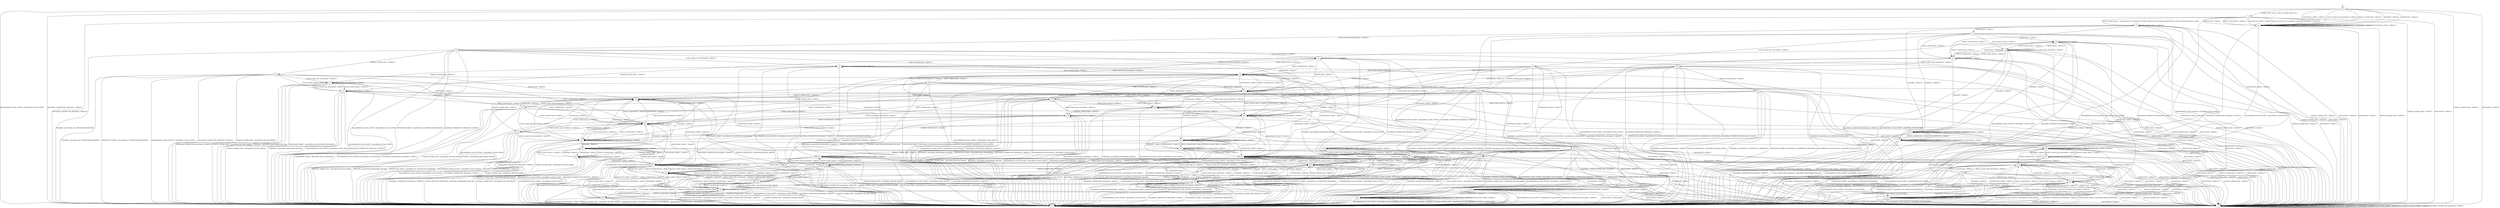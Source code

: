 digraph h8 {
s0 [label="s0"];
s1 [label="s1"];
s2 [label="s2"];
s3 [label="s3"];
s4 [label="s4"];
s5 [label="s5"];
s6 [label="s6"];
s7 [label="s7"];
s8 [label="s8"];
s9 [label="s9"];
s10 [label="s10"];
s11 [label="s11"];
s12 [label="s12"];
s13 [label="s13"];
s14 [label="s14"];
s15 [label="s15"];
s16 [label="s16"];
s17 [label="s17"];
s18 [label="s18"];
s19 [label="s19"];
s20 [label="s20"];
s21 [label="s21"];
s22 [label="s22"];
s23 [label="s23"];
s24 [label="s24"];
s25 [label="s25"];
s26 [label="s26"];
s27 [label="s27"];
s28 [label="s28"];
s29 [label="s29"];
s30 [label="s30"];
s31 [label="s31"];
s32 [label="s32"];
s33 [label="s33"];
s34 [label="s34"];
s35 [label="s35"];
s36 [label="s36"];
s37 [label="s37"];
s38 [label="s38"];
s39 [label="s39"];
s40 [label="s40"];
s41 [label="s41"];
s42 [label="s42"];
s43 [label="s43"];
s44 [label="s44"];
s45 [label="s45"];
s46 [label="s46"];
s47 [label="s47"];
s48 [label="s48"];
s49 [label="s49"];
s50 [label="s50"];
s51 [label="s51"];
s52 [label="s52"];
s53 [label="s53"];
s54 [label="s54"];
s55 [label="s55"];
s56 [label="s56"];
s57 [label="s57"];
s58 [label="s58"];
s59 [label="s59"];
s60 [label="s60"];
s61 [label="s61"];
s62 [label="s62"];
s0 -> s1 [label="ECDH_CLIENT_HELLO / HELLO_VERIFY_REQUEST+"];
s0 -> s2 [label="ECDH_CLIENT_KEY_EXCHANGE / TIMEOUT"];
s0 -> s3 [label="CHANGE_CIPHER_SPEC / TIMEOUT"];
s0 -> s2 [label="FINISHED / TIMEOUT"];
s0 -> s3 [label="APPLICATION / TIMEOUT"];
s0 -> s2 [label="CERTIFICATE / TIMEOUT"];
s0 -> s2 [label="EMPTY_CERTIFICATE / TIMEOUT"];
s0 -> s2 [label="CERTIFICATE_VERIFY / TIMEOUT"];
s0 -> s4 [label="Alert(WARNING,CLOSE_NOTIFY) / Alert(FATAL,CLOSE_NOTIFY)"];
s0 -> s4 [label="Alert(FATAL,UNEXPECTED_MESSAGE) / TIMEOUT"];
s1 -> s5 [label="ECDH_CLIENT_HELLO / SERVER_HELLO,CERTIFICATE,ECDHE_SERVER_KEY_EXCHANGE,CERTIFICATE_REQUEST,SERVER_HELLO_DONE"];
s1 -> s2 [label="ECDH_CLIENT_KEY_EXCHANGE / TIMEOUT"];
s1 -> s3 [label="CHANGE_CIPHER_SPEC / TIMEOUT"];
s1 -> s2 [label="FINISHED / TIMEOUT"];
s1 -> s3 [label="APPLICATION / TIMEOUT"];
s1 -> s2 [label="CERTIFICATE / TIMEOUT"];
s1 -> s2 [label="EMPTY_CERTIFICATE / TIMEOUT"];
s1 -> s2 [label="CERTIFICATE_VERIFY / TIMEOUT"];
s1 -> s4 [label="Alert(WARNING,CLOSE_NOTIFY) / Alert(FATAL,CLOSE_NOTIFY)"];
s1 -> s4 [label="Alert(FATAL,UNEXPECTED_MESSAGE) / TIMEOUT"];
s2 -> s2 [label="ECDH_CLIENT_HELLO / TIMEOUT"];
s2 -> s2 [label="ECDH_CLIENT_KEY_EXCHANGE / TIMEOUT"];
s2 -> s3 [label="CHANGE_CIPHER_SPEC / TIMEOUT"];
s2 -> s2 [label="FINISHED / TIMEOUT"];
s2 -> s3 [label="APPLICATION / TIMEOUT"];
s2 -> s2 [label="CERTIFICATE / TIMEOUT"];
s2 -> s2 [label="EMPTY_CERTIFICATE / TIMEOUT"];
s2 -> s2 [label="CERTIFICATE_VERIFY / TIMEOUT"];
s2 -> s4 [label="Alert(WARNING,CLOSE_NOTIFY) / Alert(FATAL,CLOSE_NOTIFY)"];
s2 -> s4 [label="Alert(FATAL,UNEXPECTED_MESSAGE) / TIMEOUT"];
s3 -> s3 [label="ECDH_CLIENT_HELLO / TIMEOUT"];
s3 -> s3 [label="ECDH_CLIENT_KEY_EXCHANGE / TIMEOUT"];
s3 -> s3 [label="CHANGE_CIPHER_SPEC / TIMEOUT"];
s3 -> s3 [label="FINISHED / TIMEOUT"];
s3 -> s3 [label="APPLICATION / TIMEOUT"];
s3 -> s3 [label="CERTIFICATE / TIMEOUT"];
s3 -> s3 [label="EMPTY_CERTIFICATE / TIMEOUT"];
s3 -> s3 [label="CERTIFICATE_VERIFY / TIMEOUT"];
s3 -> s3 [label="Alert(WARNING,CLOSE_NOTIFY) / TIMEOUT"];
s3 -> s3 [label="Alert(FATAL,UNEXPECTED_MESSAGE) / TIMEOUT"];
s4 -> s4 [label="ECDH_CLIENT_HELLO / SOCKET_CLOSED"];
s4 -> s4 [label="ECDH_CLIENT_KEY_EXCHANGE / SOCKET_CLOSED"];
s4 -> s4 [label="CHANGE_CIPHER_SPEC / SOCKET_CLOSED"];
s4 -> s4 [label="FINISHED / SOCKET_CLOSED"];
s4 -> s4 [label="APPLICATION / SOCKET_CLOSED"];
s4 -> s4 [label="CERTIFICATE / SOCKET_CLOSED"];
s4 -> s4 [label="EMPTY_CERTIFICATE / SOCKET_CLOSED"];
s4 -> s4 [label="CERTIFICATE_VERIFY / SOCKET_CLOSED"];
s4 -> s4 [label="Alert(WARNING,CLOSE_NOTIFY) / SOCKET_CLOSED"];
s4 -> s4 [label="Alert(FATAL,UNEXPECTED_MESSAGE) / SOCKET_CLOSED"];
s5 -> s5 [label="ECDH_CLIENT_HELLO / TIMEOUT"];
s5 -> s6 [label="ECDH_CLIENT_KEY_EXCHANGE / TIMEOUT"];
s5 -> s3 [label="CHANGE_CIPHER_SPEC / TIMEOUT"];
s5 -> s7 [label="FINISHED / TIMEOUT"];
s5 -> s3 [label="APPLICATION / TIMEOUT"];
s5 -> s17 [label="CERTIFICATE / TIMEOUT"];
s5 -> s53 [label="EMPTY_CERTIFICATE / TIMEOUT"];
s5 -> s18 [label="CERTIFICATE_VERIFY / TIMEOUT"];
s5 -> s4 [label="Alert(WARNING,CLOSE_NOTIFY) / Alert(FATAL,CLOSE_NOTIFY)"];
s5 -> s4 [label="Alert(FATAL,UNEXPECTED_MESSAGE) / TIMEOUT"];
s6 -> s8 [label="ECDH_CLIENT_HELLO / TIMEOUT"];
s6 -> s9 [label="ECDH_CLIENT_KEY_EXCHANGE / TIMEOUT"];
s6 -> s10 [label="CHANGE_CIPHER_SPEC / TIMEOUT"];
s6 -> s4 [label="FINISHED / Alert(FATAL,NO_CERTIFICATE_RESERVED)"];
s6 -> s3 [label="APPLICATION / TIMEOUT"];
s6 -> s15 [label="CERTIFICATE / TIMEOUT"];
s6 -> s19 [label="EMPTY_CERTIFICATE / TIMEOUT"];
s6 -> s4 [label="CERTIFICATE_VERIFY / Alert(FATAL,NO_CERTIFICATE_RESERVED)"];
s6 -> s4 [label="Alert(WARNING,CLOSE_NOTIFY) / Alert(FATAL,CLOSE_NOTIFY)"];
s6 -> s4 [label="Alert(FATAL,UNEXPECTED_MESSAGE) / TIMEOUT"];
s7 -> s7 [label="ECDH_CLIENT_HELLO / TIMEOUT"];
s7 -> s4 [label="ECDH_CLIENT_KEY_EXCHANGE / Alert(FATAL,HANDSHAKE_FAILURE)"];
s7 -> s3 [label="CHANGE_CIPHER_SPEC / TIMEOUT"];
s7 -> s7 [label="FINISHED / TIMEOUT"];
s7 -> s3 [label="APPLICATION / TIMEOUT"];
s7 -> s7 [label="CERTIFICATE / TIMEOUT"];
s7 -> s7 [label="EMPTY_CERTIFICATE / TIMEOUT"];
s7 -> s18 [label="CERTIFICATE_VERIFY / TIMEOUT"];
s7 -> s4 [label="Alert(WARNING,CLOSE_NOTIFY) / Alert(FATAL,CLOSE_NOTIFY)"];
s7 -> s4 [label="Alert(FATAL,UNEXPECTED_MESSAGE) / TIMEOUT"];
s8 -> s8 [label="ECDH_CLIENT_HELLO / TIMEOUT"];
s8 -> s9 [label="ECDH_CLIENT_KEY_EXCHANGE / TIMEOUT"];
s8 -> s11 [label="CHANGE_CIPHER_SPEC / TIMEOUT"];
s8 -> s4 [label="FINISHED / Alert(FATAL,HANDSHAKE_FAILURE)"];
s8 -> s3 [label="APPLICATION / TIMEOUT"];
s8 -> s15 [label="CERTIFICATE / TIMEOUT"];
s8 -> s19 [label="EMPTY_CERTIFICATE / TIMEOUT"];
s8 -> s43 [label="CERTIFICATE_VERIFY / TIMEOUT"];
s8 -> s4 [label="Alert(WARNING,CLOSE_NOTIFY) / Alert(FATAL,CLOSE_NOTIFY)"];
s8 -> s4 [label="Alert(FATAL,UNEXPECTED_MESSAGE) / TIMEOUT"];
s9 -> s8 [label="ECDH_CLIENT_HELLO / TIMEOUT"];
s9 -> s9 [label="ECDH_CLIENT_KEY_EXCHANGE / TIMEOUT"];
s9 -> s12 [label="CHANGE_CIPHER_SPEC / TIMEOUT"];
s9 -> s4 [label="FINISHED / Alert(FATAL,HANDSHAKE_FAILURE)"];
s9 -> s3 [label="APPLICATION / TIMEOUT"];
s9 -> s15 [label="CERTIFICATE / TIMEOUT"];
s9 -> s19 [label="EMPTY_CERTIFICATE / TIMEOUT"];
s9 -> s4 [label="CERTIFICATE_VERIFY / Alert(FATAL,NO_CERTIFICATE_RESERVED)"];
s9 -> s4 [label="Alert(WARNING,CLOSE_NOTIFY) / Alert(FATAL,CLOSE_NOTIFY)"];
s9 -> s4 [label="Alert(FATAL,UNEXPECTED_MESSAGE) / TIMEOUT"];
s10 -> s11 [label="ECDH_CLIENT_HELLO / TIMEOUT"];
s10 -> s12 [label="ECDH_CLIENT_KEY_EXCHANGE / TIMEOUT"];
s10 -> s4 [label="CHANGE_CIPHER_SPEC / Alert(FATAL,DECODE_ERROR)"];
s10 -> s4 [label="FINISHED / Alert(FATAL,NO_CERTIFICATE_RESERVED)"];
s10 -> s3 [label="APPLICATION / TIMEOUT"];
s10 -> s13 [label="CERTIFICATE / TIMEOUT"];
s10 -> s20 [label="EMPTY_CERTIFICATE / TIMEOUT"];
s10 -> s4 [label="CERTIFICATE_VERIFY / Alert(FATAL,NO_CERTIFICATE_RESERVED)"];
s10 -> s4 [label="Alert(WARNING,CLOSE_NOTIFY) / Alert(FATAL,CLOSE_NOTIFY)"];
s10 -> s4 [label="Alert(FATAL,UNEXPECTED_MESSAGE) / TIMEOUT"];
s11 -> s11 [label="ECDH_CLIENT_HELLO / TIMEOUT"];
s11 -> s12 [label="ECDH_CLIENT_KEY_EXCHANGE / TIMEOUT"];
s11 -> s4 [label="CHANGE_CIPHER_SPEC / Alert(FATAL,DECODE_ERROR)"];
s11 -> s4 [label="FINISHED / Alert(FATAL,HANDSHAKE_FAILURE)"];
s11 -> s3 [label="APPLICATION / TIMEOUT"];
s11 -> s13 [label="CERTIFICATE / TIMEOUT"];
s11 -> s20 [label="EMPTY_CERTIFICATE / TIMEOUT"];
s11 -> s50 [label="CERTIFICATE_VERIFY / TIMEOUT"];
s11 -> s4 [label="Alert(WARNING,CLOSE_NOTIFY) / Alert(FATAL,CLOSE_NOTIFY)"];
s11 -> s4 [label="Alert(FATAL,UNEXPECTED_MESSAGE) / TIMEOUT"];
s12 -> s11 [label="ECDH_CLIENT_HELLO / TIMEOUT"];
s12 -> s12 [label="ECDH_CLIENT_KEY_EXCHANGE / TIMEOUT"];
s12 -> s4 [label="CHANGE_CIPHER_SPEC / Alert(FATAL,DECODE_ERROR)"];
s12 -> s4 [label="FINISHED / Alert(FATAL,HANDSHAKE_FAILURE)"];
s12 -> s3 [label="APPLICATION / TIMEOUT"];
s12 -> s13 [label="CERTIFICATE / TIMEOUT"];
s12 -> s20 [label="EMPTY_CERTIFICATE / TIMEOUT"];
s12 -> s4 [label="CERTIFICATE_VERIFY / Alert(FATAL,NO_CERTIFICATE_RESERVED)"];
s12 -> s4 [label="Alert(WARNING,CLOSE_NOTIFY) / Alert(FATAL,CLOSE_NOTIFY)"];
s12 -> s4 [label="Alert(FATAL,UNEXPECTED_MESSAGE) / TIMEOUT"];
s13 -> s21 [label="ECDH_CLIENT_HELLO / TIMEOUT"];
s13 -> s14 [label="ECDH_CLIENT_KEY_EXCHANGE / TIMEOUT"];
s13 -> s4 [label="CHANGE_CIPHER_SPEC / Alert(FATAL,DECODE_ERROR)"];
s13 -> s37 [label="FINISHED / TIMEOUT"];
s13 -> s3 [label="APPLICATION / TIMEOUT"];
s13 -> s13 [label="CERTIFICATE / TIMEOUT"];
s13 -> s20 [label="EMPTY_CERTIFICATE / TIMEOUT"];
s13 -> s51 [label="CERTIFICATE_VERIFY / TIMEOUT"];
s13 -> s4 [label="Alert(WARNING,CLOSE_NOTIFY) / Alert(FATAL,CLOSE_NOTIFY)"];
s13 -> s4 [label="Alert(FATAL,UNEXPECTED_MESSAGE) / TIMEOUT"];
s14 -> s22 [label="ECDH_CLIENT_HELLO / TIMEOUT"];
s14 -> s21 [label="ECDH_CLIENT_KEY_EXCHANGE / TIMEOUT"];
s14 -> s4 [label="CHANGE_CIPHER_SPEC / Alert(FATAL,DECODE_ERROR)"];
s14 -> s4 [label="FINISHED / Alert(FATAL,HANDSHAKE_FAILURE)"];
s14 -> s3 [label="APPLICATION / TIMEOUT"];
s14 -> s13 [label="CERTIFICATE / TIMEOUT"];
s14 -> s20 [label="EMPTY_CERTIFICATE / TIMEOUT"];
s14 -> s4 [label="CERTIFICATE_VERIFY / Alert(FATAL,BAD_CERTIFICATE)"];
s14 -> s4 [label="Alert(WARNING,CLOSE_NOTIFY) / Alert(FATAL,CLOSE_NOTIFY)"];
s14 -> s4 [label="Alert(FATAL,UNEXPECTED_MESSAGE) / TIMEOUT"];
s15 -> s23 [label="ECDH_CLIENT_HELLO / TIMEOUT"];
s15 -> s16 [label="ECDH_CLIENT_KEY_EXCHANGE / TIMEOUT"];
s15 -> s13 [label="CHANGE_CIPHER_SPEC / TIMEOUT"];
s15 -> s38 [label="FINISHED / TIMEOUT"];
s15 -> s3 [label="APPLICATION / TIMEOUT"];
s15 -> s15 [label="CERTIFICATE / TIMEOUT"];
s15 -> s19 [label="EMPTY_CERTIFICATE / TIMEOUT"];
s15 -> s44 [label="CERTIFICATE_VERIFY / TIMEOUT"];
s15 -> s4 [label="Alert(WARNING,CLOSE_NOTIFY) / Alert(FATAL,CLOSE_NOTIFY)"];
s15 -> s4 [label="Alert(FATAL,UNEXPECTED_MESSAGE) / TIMEOUT"];
s16 -> s24 [label="ECDH_CLIENT_HELLO / TIMEOUT"];
s16 -> s23 [label="ECDH_CLIENT_KEY_EXCHANGE / TIMEOUT"];
s16 -> s14 [label="CHANGE_CIPHER_SPEC / TIMEOUT"];
s16 -> s4 [label="FINISHED / Alert(FATAL,HANDSHAKE_FAILURE)"];
s16 -> s3 [label="APPLICATION / TIMEOUT"];
s16 -> s15 [label="CERTIFICATE / TIMEOUT"];
s16 -> s19 [label="EMPTY_CERTIFICATE / TIMEOUT"];
s16 -> s4 [label="CERTIFICATE_VERIFY / Alert(FATAL,BAD_CERTIFICATE)"];
s16 -> s4 [label="Alert(WARNING,CLOSE_NOTIFY) / Alert(FATAL,CLOSE_NOTIFY)"];
s16 -> s4 [label="Alert(FATAL,UNEXPECTED_MESSAGE) / TIMEOUT"];
s17 -> s39 [label="ECDH_CLIENT_HELLO / TIMEOUT"];
s17 -> s25 [label="ECDH_CLIENT_KEY_EXCHANGE / TIMEOUT"];
s17 -> s3 [label="CHANGE_CIPHER_SPEC / TIMEOUT"];
s17 -> s40 [label="FINISHED / TIMEOUT"];
s17 -> s3 [label="APPLICATION / TIMEOUT"];
s17 -> s26 [label="CERTIFICATE / TIMEOUT"];
s17 -> s53 [label="EMPTY_CERTIFICATE / TIMEOUT"];
s17 -> s62 [label="CERTIFICATE_VERIFY / TIMEOUT"];
s17 -> s4 [label="Alert(WARNING,CLOSE_NOTIFY) / Alert(FATAL,CLOSE_NOTIFY)"];
s17 -> s4 [label="Alert(FATAL,UNEXPECTED_MESSAGE) / TIMEOUT"];
s18 -> s18 [label="ECDH_CLIENT_HELLO / TIMEOUT"];
s18 -> s27 [label="ECDH_CLIENT_KEY_EXCHANGE / TIMEOUT"];
s18 -> s3 [label="CHANGE_CIPHER_SPEC / TIMEOUT"];
s18 -> s18 [label="FINISHED / TIMEOUT"];
s18 -> s3 [label="APPLICATION / TIMEOUT"];
s18 -> s28 [label="CERTIFICATE / TIMEOUT"];
s18 -> s54 [label="EMPTY_CERTIFICATE / TIMEOUT"];
s18 -> s18 [label="CERTIFICATE_VERIFY / TIMEOUT"];
s18 -> s4 [label="Alert(WARNING,CLOSE_NOTIFY) / Alert(FATAL,CLOSE_NOTIFY)"];
s18 -> s4 [label="Alert(FATAL,UNEXPECTED_MESSAGE) / TIMEOUT"];
s19 -> s23 [label="ECDH_CLIENT_HELLO / TIMEOUT"];
s19 -> s29 [label="ECDH_CLIENT_KEY_EXCHANGE / TIMEOUT"];
s19 -> s20 [label="CHANGE_CIPHER_SPEC / TIMEOUT"];
s19 -> s38 [label="FINISHED / TIMEOUT"];
s19 -> s3 [label="APPLICATION / TIMEOUT"];
s19 -> s15 [label="CERTIFICATE / TIMEOUT"];
s19 -> s19 [label="EMPTY_CERTIFICATE / TIMEOUT"];
s19 -> s44 [label="CERTIFICATE_VERIFY / TIMEOUT"];
s19 -> s4 [label="Alert(WARNING,CLOSE_NOTIFY) / Alert(FATAL,CLOSE_NOTIFY)"];
s19 -> s4 [label="Alert(FATAL,UNEXPECTED_MESSAGE) / TIMEOUT"];
s20 -> s21 [label="ECDH_CLIENT_HELLO / TIMEOUT"];
s20 -> s30 [label="ECDH_CLIENT_KEY_EXCHANGE / TIMEOUT"];
s20 -> s4 [label="CHANGE_CIPHER_SPEC / Alert(FATAL,DECODE_ERROR)"];
s20 -> s37 [label="FINISHED / TIMEOUT"];
s20 -> s3 [label="APPLICATION / TIMEOUT"];
s20 -> s13 [label="CERTIFICATE / TIMEOUT"];
s20 -> s20 [label="EMPTY_CERTIFICATE / TIMEOUT"];
s20 -> s51 [label="CERTIFICATE_VERIFY / TIMEOUT"];
s20 -> s4 [label="Alert(WARNING,CLOSE_NOTIFY) / Alert(FATAL,CLOSE_NOTIFY)"];
s20 -> s4 [label="Alert(FATAL,UNEXPECTED_MESSAGE) / TIMEOUT"];
s21 -> s21 [label="ECDH_CLIENT_HELLO / TIMEOUT"];
s21 -> s21 [label="ECDH_CLIENT_KEY_EXCHANGE / TIMEOUT"];
s21 -> s4 [label="CHANGE_CIPHER_SPEC / Alert(FATAL,DECODE_ERROR)"];
s21 -> s37 [label="FINISHED / TIMEOUT"];
s21 -> s3 [label="APPLICATION / TIMEOUT"];
s21 -> s13 [label="CERTIFICATE / TIMEOUT"];
s21 -> s20 [label="EMPTY_CERTIFICATE / TIMEOUT"];
s21 -> s51 [label="CERTIFICATE_VERIFY / TIMEOUT"];
s21 -> s4 [label="Alert(WARNING,CLOSE_NOTIFY) / Alert(FATAL,CLOSE_NOTIFY)"];
s21 -> s4 [label="Alert(FATAL,UNEXPECTED_MESSAGE) / TIMEOUT"];
s22 -> s22 [label="ECDH_CLIENT_HELLO / TIMEOUT"];
s22 -> s21 [label="ECDH_CLIENT_KEY_EXCHANGE / TIMEOUT"];
s22 -> s4 [label="CHANGE_CIPHER_SPEC / Alert(FATAL,DECODE_ERROR)"];
s22 -> s4 [label="FINISHED / Alert(FATAL,HANDSHAKE_FAILURE)"];
s22 -> s3 [label="APPLICATION / TIMEOUT"];
s22 -> s13 [label="CERTIFICATE / TIMEOUT"];
s22 -> s20 [label="EMPTY_CERTIFICATE / TIMEOUT"];
s22 -> s51 [label="CERTIFICATE_VERIFY / TIMEOUT"];
s22 -> s4 [label="Alert(WARNING,CLOSE_NOTIFY) / Alert(FATAL,CLOSE_NOTIFY)"];
s22 -> s4 [label="Alert(FATAL,UNEXPECTED_MESSAGE) / TIMEOUT"];
s23 -> s23 [label="ECDH_CLIENT_HELLO / TIMEOUT"];
s23 -> s23 [label="ECDH_CLIENT_KEY_EXCHANGE / TIMEOUT"];
s23 -> s21 [label="CHANGE_CIPHER_SPEC / TIMEOUT"];
s23 -> s38 [label="FINISHED / TIMEOUT"];
s23 -> s3 [label="APPLICATION / TIMEOUT"];
s23 -> s15 [label="CERTIFICATE / TIMEOUT"];
s23 -> s19 [label="EMPTY_CERTIFICATE / TIMEOUT"];
s23 -> s44 [label="CERTIFICATE_VERIFY / TIMEOUT"];
s23 -> s4 [label="Alert(WARNING,CLOSE_NOTIFY) / Alert(FATAL,CLOSE_NOTIFY)"];
s23 -> s4 [label="Alert(FATAL,UNEXPECTED_MESSAGE) / TIMEOUT"];
s24 -> s24 [label="ECDH_CLIENT_HELLO / TIMEOUT"];
s24 -> s23 [label="ECDH_CLIENT_KEY_EXCHANGE / TIMEOUT"];
s24 -> s22 [label="CHANGE_CIPHER_SPEC / TIMEOUT"];
s24 -> s4 [label="FINISHED / Alert(FATAL,HANDSHAKE_FAILURE)"];
s24 -> s3 [label="APPLICATION / TIMEOUT"];
s24 -> s15 [label="CERTIFICATE / TIMEOUT"];
s24 -> s19 [label="EMPTY_CERTIFICATE / TIMEOUT"];
s24 -> s44 [label="CERTIFICATE_VERIFY / TIMEOUT"];
s24 -> s4 [label="Alert(WARNING,CLOSE_NOTIFY) / Alert(FATAL,CLOSE_NOTIFY)"];
s24 -> s4 [label="Alert(FATAL,UNEXPECTED_MESSAGE) / TIMEOUT"];
s25 -> s24 [label="ECDH_CLIENT_HELLO / TIMEOUT"];
s25 -> s23 [label="ECDH_CLIENT_KEY_EXCHANGE / TIMEOUT"];
s25 -> s31 [label="CHANGE_CIPHER_SPEC / TIMEOUT"];
s25 -> s4 [label="FINISHED / Alert(FATAL,BAD_CERTIFICATE)"];
s25 -> s3 [label="APPLICATION / TIMEOUT"];
s25 -> s15 [label="CERTIFICATE / TIMEOUT"];
s25 -> s19 [label="EMPTY_CERTIFICATE / TIMEOUT"];
s25 -> s32 [label="CERTIFICATE_VERIFY / TIMEOUT"];
s25 -> s4 [label="Alert(WARNING,CLOSE_NOTIFY) / Alert(FATAL,CLOSE_NOTIFY)"];
s25 -> s4 [label="Alert(FATAL,UNEXPECTED_MESSAGE) / TIMEOUT"];
s26 -> s39 [label="ECDH_CLIENT_HELLO / TIMEOUT"];
s26 -> s16 [label="ECDH_CLIENT_KEY_EXCHANGE / TIMEOUT"];
s26 -> s3 [label="CHANGE_CIPHER_SPEC / TIMEOUT"];
s26 -> s40 [label="FINISHED / TIMEOUT"];
s26 -> s3 [label="APPLICATION / TIMEOUT"];
s26 -> s26 [label="CERTIFICATE / TIMEOUT"];
s26 -> s53 [label="EMPTY_CERTIFICATE / TIMEOUT"];
s26 -> s62 [label="CERTIFICATE_VERIFY / TIMEOUT"];
s26 -> s4 [label="Alert(WARNING,CLOSE_NOTIFY) / Alert(FATAL,CLOSE_NOTIFY)"];
s26 -> s4 [label="Alert(FATAL,UNEXPECTED_MESSAGE) / TIMEOUT"];
s27 -> s18 [label="ECDH_CLIENT_HELLO / TIMEOUT"];
s27 -> s27 [label="ECDH_CLIENT_KEY_EXCHANGE / TIMEOUT"];
s27 -> s3 [label="CHANGE_CIPHER_SPEC / TIMEOUT"];
s27 -> s18 [label="FINISHED / TIMEOUT"];
s27 -> s3 [label="APPLICATION / TIMEOUT"];
s27 -> s28 [label="CERTIFICATE / TIMEOUT"];
s27 -> s54 [label="EMPTY_CERTIFICATE / TIMEOUT"];
s27 -> s4 [label="CERTIFICATE_VERIFY / Alert(FATAL,NO_CERTIFICATE_RESERVED)"];
s27 -> s4 [label="Alert(WARNING,CLOSE_NOTIFY) / Alert(FATAL,CLOSE_NOTIFY)"];
s27 -> s4 [label="Alert(FATAL,UNEXPECTED_MESSAGE) / TIMEOUT"];
s28 -> s62 [label="ECDH_CLIENT_HELLO / TIMEOUT"];
s28 -> s33 [label="ECDH_CLIENT_KEY_EXCHANGE / TIMEOUT"];
s28 -> s3 [label="CHANGE_CIPHER_SPEC / TIMEOUT"];
s28 -> s62 [label="FINISHED / TIMEOUT"];
s28 -> s3 [label="APPLICATION / TIMEOUT"];
s28 -> s28 [label="CERTIFICATE / TIMEOUT"];
s28 -> s54 [label="EMPTY_CERTIFICATE / TIMEOUT"];
s28 -> s62 [label="CERTIFICATE_VERIFY / TIMEOUT"];
s28 -> s4 [label="Alert(WARNING,CLOSE_NOTIFY) / Alert(FATAL,CLOSE_NOTIFY)"];
s28 -> s4 [label="Alert(FATAL,UNEXPECTED_MESSAGE) / TIMEOUT"];
s29 -> s24 [label="ECDH_CLIENT_HELLO / TIMEOUT"];
s29 -> s23 [label="ECDH_CLIENT_KEY_EXCHANGE / TIMEOUT"];
s29 -> s30 [label="CHANGE_CIPHER_SPEC / TIMEOUT"];
s29 -> s4 [label="FINISHED / Alert(FATAL,HANDSHAKE_FAILURE)"];
s29 -> s3 [label="APPLICATION / TIMEOUT"];
s29 -> s15 [label="CERTIFICATE / TIMEOUT"];
s29 -> s19 [label="EMPTY_CERTIFICATE / TIMEOUT"];
s29 -> s4 [label="CERTIFICATE_VERIFY / Alert(FATAL,NO_CERTIFICATE_RESERVED)"];
s29 -> s4 [label="Alert(WARNING,CLOSE_NOTIFY) / Alert(FATAL,CLOSE_NOTIFY)"];
s29 -> s4 [label="Alert(FATAL,UNEXPECTED_MESSAGE) / TIMEOUT"];
s30 -> s22 [label="ECDH_CLIENT_HELLO / TIMEOUT"];
s30 -> s21 [label="ECDH_CLIENT_KEY_EXCHANGE / TIMEOUT"];
s30 -> s4 [label="CHANGE_CIPHER_SPEC / Alert(FATAL,DECODE_ERROR)"];
s30 -> s4 [label="FINISHED / Alert(FATAL,HANDSHAKE_FAILURE)"];
s30 -> s3 [label="APPLICATION / TIMEOUT"];
s30 -> s13 [label="CERTIFICATE / TIMEOUT"];
s30 -> s20 [label="EMPTY_CERTIFICATE / TIMEOUT"];
s30 -> s4 [label="CERTIFICATE_VERIFY / Alert(FATAL,NO_CERTIFICATE_RESERVED)"];
s30 -> s4 [label="Alert(WARNING,CLOSE_NOTIFY) / Alert(FATAL,CLOSE_NOTIFY)"];
s30 -> s4 [label="Alert(FATAL,UNEXPECTED_MESSAGE) / TIMEOUT"];
s31 -> s22 [label="ECDH_CLIENT_HELLO / TIMEOUT"];
s31 -> s21 [label="ECDH_CLIENT_KEY_EXCHANGE / TIMEOUT"];
s31 -> s4 [label="CHANGE_CIPHER_SPEC / Alert(FATAL,DECODE_ERROR)"];
s31 -> s4 [label="FINISHED / Alert(FATAL,BAD_CERTIFICATE)"];
s31 -> s3 [label="APPLICATION / TIMEOUT"];
s31 -> s13 [label="CERTIFICATE / TIMEOUT"];
s31 -> s20 [label="EMPTY_CERTIFICATE / TIMEOUT"];
s31 -> s34 [label="CERTIFICATE_VERIFY / TIMEOUT"];
s31 -> s4 [label="Alert(WARNING,CLOSE_NOTIFY) / Alert(FATAL,CLOSE_NOTIFY)"];
s31 -> s4 [label="Alert(FATAL,UNEXPECTED_MESSAGE) / TIMEOUT"];
s32 -> s4 [label="ECDH_CLIENT_HELLO / Alert(FATAL,BAD_CERTIFICATE)"];
s32 -> s44 [label="ECDH_CLIENT_KEY_EXCHANGE / TIMEOUT"];
s32 -> s34 [label="CHANGE_CIPHER_SPEC / TIMEOUT"];
s32 -> s35 [label="FINISHED / CHANGE_CIPHER_SPEC,FINISHED"];
s32 -> s3 [label="APPLICATION / TIMEOUT"];
s32 -> s45 [label="CERTIFICATE / TIMEOUT"];
s32 -> s55 [label="EMPTY_CERTIFICATE / TIMEOUT"];
s32 -> s44 [label="CERTIFICATE_VERIFY / TIMEOUT"];
s32 -> s4 [label="Alert(WARNING,CLOSE_NOTIFY) / Alert(FATAL,CLOSE_NOTIFY)"];
s32 -> s4 [label="Alert(FATAL,UNEXPECTED_MESSAGE) / TIMEOUT"];
s33 -> s62 [label="ECDH_CLIENT_HELLO / TIMEOUT"];
s33 -> s62 [label="ECDH_CLIENT_KEY_EXCHANGE / TIMEOUT"];
s33 -> s3 [label="CHANGE_CIPHER_SPEC / TIMEOUT"];
s33 -> s62 [label="FINISHED / TIMEOUT"];
s33 -> s3 [label="APPLICATION / TIMEOUT"];
s33 -> s28 [label="CERTIFICATE / TIMEOUT"];
s33 -> s54 [label="EMPTY_CERTIFICATE / TIMEOUT"];
s33 -> s4 [label="CERTIFICATE_VERIFY / Alert(FATAL,BAD_CERTIFICATE)"];
s33 -> s4 [label="Alert(WARNING,CLOSE_NOTIFY) / Alert(FATAL,CLOSE_NOTIFY)"];
s33 -> s4 [label="Alert(FATAL,UNEXPECTED_MESSAGE) / TIMEOUT"];
s34 -> s4 [label="ECDH_CLIENT_HELLO / Alert(FATAL,BAD_CERTIFICATE)"];
s34 -> s51 [label="ECDH_CLIENT_KEY_EXCHANGE / TIMEOUT"];
s34 -> s4 [label="CHANGE_CIPHER_SPEC / Alert(FATAL,DECODE_ERROR)"];
s34 -> s36 [label="FINISHED / CHANGE_CIPHER_SPEC,FINISHED"];
s34 -> s3 [label="APPLICATION / TIMEOUT"];
s34 -> s52 [label="CERTIFICATE / TIMEOUT"];
s34 -> s56 [label="EMPTY_CERTIFICATE / TIMEOUT"];
s34 -> s51 [label="CERTIFICATE_VERIFY / TIMEOUT"];
s34 -> s4 [label="Alert(WARNING,CLOSE_NOTIFY) / Alert(FATAL,CLOSE_NOTIFY)"];
s34 -> s4 [label="Alert(FATAL,UNEXPECTED_MESSAGE) / TIMEOUT"];
s35 -> s35 [label="ECDH_CLIENT_HELLO / TIMEOUT"];
s35 -> s35 [label="ECDH_CLIENT_KEY_EXCHANGE / TIMEOUT"];
s35 -> s36 [label="CHANGE_CIPHER_SPEC / TIMEOUT"];
s35 -> s35 [label="FINISHED / TIMEOUT"];
s35 -> s4 [label="APPLICATION / APPLICATION"];
s35 -> s35 [label="CERTIFICATE / TIMEOUT"];
s35 -> s35 [label="EMPTY_CERTIFICATE / TIMEOUT"];
s35 -> s35 [label="CERTIFICATE_VERIFY / TIMEOUT"];
s35 -> s4 [label="Alert(WARNING,CLOSE_NOTIFY) / Alert(FATAL,CLOSE_NOTIFY)"];
s35 -> s4 [label="Alert(FATAL,UNEXPECTED_MESSAGE) / TIMEOUT"];
s36 -> s36 [label="ECDH_CLIENT_HELLO / TIMEOUT"];
s36 -> s36 [label="ECDH_CLIENT_KEY_EXCHANGE / TIMEOUT"];
s36 -> s4 [label="CHANGE_CIPHER_SPEC / Alert(FATAL,DECODE_ERROR)"];
s36 -> s36 [label="FINISHED / TIMEOUT"];
s36 -> s4 [label="APPLICATION / APPLICATION"];
s36 -> s36 [label="CERTIFICATE / TIMEOUT"];
s36 -> s36 [label="EMPTY_CERTIFICATE / TIMEOUT"];
s36 -> s36 [label="CERTIFICATE_VERIFY / TIMEOUT"];
s36 -> s4 [label="Alert(WARNING,CLOSE_NOTIFY) / Alert(FATAL,CLOSE_NOTIFY)"];
s36 -> s4 [label="Alert(FATAL,UNEXPECTED_MESSAGE) / TIMEOUT"];
s37 -> s37 [label="ECDH_CLIENT_HELLO / TIMEOUT"];
s37 -> s37 [label="ECDH_CLIENT_KEY_EXCHANGE / TIMEOUT"];
s37 -> s4 [label="CHANGE_CIPHER_SPEC / Alert(FATAL,DECODE_ERROR)"];
s37 -> s37 [label="FINISHED / TIMEOUT"];
s37 -> s3 [label="APPLICATION / TIMEOUT"];
s37 -> s41 [label="CERTIFICATE / TIMEOUT"];
s37 -> s41 [label="EMPTY_CERTIFICATE / TIMEOUT"];
s37 -> s51 [label="CERTIFICATE_VERIFY / TIMEOUT"];
s37 -> s4 [label="Alert(WARNING,CLOSE_NOTIFY) / Alert(FATAL,CLOSE_NOTIFY)"];
s37 -> s4 [label="Alert(FATAL,UNEXPECTED_MESSAGE) / TIMEOUT"];
s38 -> s38 [label="ECDH_CLIENT_HELLO / TIMEOUT"];
s38 -> s38 [label="ECDH_CLIENT_KEY_EXCHANGE / TIMEOUT"];
s38 -> s37 [label="CHANGE_CIPHER_SPEC / TIMEOUT"];
s38 -> s38 [label="FINISHED / TIMEOUT"];
s38 -> s3 [label="APPLICATION / TIMEOUT"];
s38 -> s42 [label="CERTIFICATE / TIMEOUT"];
s38 -> s42 [label="EMPTY_CERTIFICATE / TIMEOUT"];
s38 -> s44 [label="CERTIFICATE_VERIFY / TIMEOUT"];
s38 -> s4 [label="Alert(WARNING,CLOSE_NOTIFY) / Alert(FATAL,CLOSE_NOTIFY)"];
s38 -> s4 [label="Alert(FATAL,UNEXPECTED_MESSAGE) / TIMEOUT"];
s39 -> s39 [label="ECDH_CLIENT_HELLO / TIMEOUT"];
s39 -> s39 [label="ECDH_CLIENT_KEY_EXCHANGE / TIMEOUT"];
s39 -> s3 [label="CHANGE_CIPHER_SPEC / TIMEOUT"];
s39 -> s40 [label="FINISHED / TIMEOUT"];
s39 -> s3 [label="APPLICATION / TIMEOUT"];
s39 -> s26 [label="CERTIFICATE / TIMEOUT"];
s39 -> s53 [label="EMPTY_CERTIFICATE / TIMEOUT"];
s39 -> s62 [label="CERTIFICATE_VERIFY / TIMEOUT"];
s39 -> s4 [label="Alert(WARNING,CLOSE_NOTIFY) / Alert(FATAL,CLOSE_NOTIFY)"];
s39 -> s4 [label="Alert(FATAL,UNEXPECTED_MESSAGE) / TIMEOUT"];
s40 -> s40 [label="ECDH_CLIENT_HELLO / TIMEOUT"];
s40 -> s40 [label="ECDH_CLIENT_KEY_EXCHANGE / TIMEOUT"];
s40 -> s3 [label="CHANGE_CIPHER_SPEC / TIMEOUT"];
s40 -> s40 [label="FINISHED / TIMEOUT"];
s40 -> s3 [label="APPLICATION / TIMEOUT"];
s40 -> s7 [label="CERTIFICATE / TIMEOUT"];
s40 -> s7 [label="EMPTY_CERTIFICATE / TIMEOUT"];
s40 -> s62 [label="CERTIFICATE_VERIFY / TIMEOUT"];
s40 -> s4 [label="Alert(WARNING,CLOSE_NOTIFY) / Alert(FATAL,CLOSE_NOTIFY)"];
s40 -> s4 [label="Alert(FATAL,UNEXPECTED_MESSAGE) / TIMEOUT"];
s41 -> s37 [label="ECDH_CLIENT_HELLO / TIMEOUT"];
s41 -> s4 [label="ECDH_CLIENT_KEY_EXCHANGE / Alert(FATAL,HANDSHAKE_FAILURE)"];
s41 -> s4 [label="CHANGE_CIPHER_SPEC / Alert(FATAL,DECODE_ERROR)"];
s41 -> s37 [label="FINISHED / TIMEOUT"];
s41 -> s3 [label="APPLICATION / TIMEOUT"];
s41 -> s41 [label="CERTIFICATE / TIMEOUT"];
s41 -> s41 [label="EMPTY_CERTIFICATE / TIMEOUT"];
s41 -> s51 [label="CERTIFICATE_VERIFY / TIMEOUT"];
s41 -> s4 [label="Alert(WARNING,CLOSE_NOTIFY) / Alert(FATAL,CLOSE_NOTIFY)"];
s41 -> s4 [label="Alert(FATAL,UNEXPECTED_MESSAGE) / TIMEOUT"];
s42 -> s38 [label="ECDH_CLIENT_HELLO / TIMEOUT"];
s42 -> s4 [label="ECDH_CLIENT_KEY_EXCHANGE / Alert(FATAL,HANDSHAKE_FAILURE)"];
s42 -> s41 [label="CHANGE_CIPHER_SPEC / TIMEOUT"];
s42 -> s38 [label="FINISHED / TIMEOUT"];
s42 -> s3 [label="APPLICATION / TIMEOUT"];
s42 -> s42 [label="CERTIFICATE / TIMEOUT"];
s42 -> s42 [label="EMPTY_CERTIFICATE / TIMEOUT"];
s42 -> s44 [label="CERTIFICATE_VERIFY / TIMEOUT"];
s42 -> s4 [label="Alert(WARNING,CLOSE_NOTIFY) / Alert(FATAL,CLOSE_NOTIFY)"];
s42 -> s4 [label="Alert(FATAL,UNEXPECTED_MESSAGE) / TIMEOUT"];
s43 -> s43 [label="ECDH_CLIENT_HELLO / TIMEOUT"];
s43 -> s46 [label="ECDH_CLIENT_KEY_EXCHANGE / TIMEOUT"];
s43 -> s50 [label="CHANGE_CIPHER_SPEC / TIMEOUT"];
s43 -> s43 [label="FINISHED / TIMEOUT"];
s43 -> s3 [label="APPLICATION / TIMEOUT"];
s43 -> s45 [label="CERTIFICATE / TIMEOUT"];
s43 -> s55 [label="EMPTY_CERTIFICATE / TIMEOUT"];
s43 -> s43 [label="CERTIFICATE_VERIFY / TIMEOUT"];
s43 -> s4 [label="Alert(WARNING,CLOSE_NOTIFY) / Alert(FATAL,CLOSE_NOTIFY)"];
s43 -> s4 [label="Alert(FATAL,UNEXPECTED_MESSAGE) / TIMEOUT"];
s44 -> s44 [label="ECDH_CLIENT_HELLO / TIMEOUT"];
s44 -> s44 [label="ECDH_CLIENT_KEY_EXCHANGE / TIMEOUT"];
s44 -> s51 [label="CHANGE_CIPHER_SPEC / TIMEOUT"];
s44 -> s44 [label="FINISHED / TIMEOUT"];
s44 -> s3 [label="APPLICATION / TIMEOUT"];
s44 -> s45 [label="CERTIFICATE / TIMEOUT"];
s44 -> s55 [label="EMPTY_CERTIFICATE / TIMEOUT"];
s44 -> s44 [label="CERTIFICATE_VERIFY / TIMEOUT"];
s44 -> s4 [label="Alert(WARNING,CLOSE_NOTIFY) / Alert(FATAL,CLOSE_NOTIFY)"];
s44 -> s4 [label="Alert(FATAL,UNEXPECTED_MESSAGE) / TIMEOUT"];
s45 -> s44 [label="ECDH_CLIENT_HELLO / TIMEOUT"];
s45 -> s47 [label="ECDH_CLIENT_KEY_EXCHANGE / TIMEOUT"];
s45 -> s52 [label="CHANGE_CIPHER_SPEC / TIMEOUT"];
s45 -> s44 [label="FINISHED / TIMEOUT"];
s45 -> s3 [label="APPLICATION / TIMEOUT"];
s45 -> s45 [label="CERTIFICATE / TIMEOUT"];
s45 -> s55 [label="EMPTY_CERTIFICATE / TIMEOUT"];
s45 -> s44 [label="CERTIFICATE_VERIFY / TIMEOUT"];
s45 -> s4 [label="Alert(WARNING,CLOSE_NOTIFY) / Alert(FATAL,CLOSE_NOTIFY)"];
s45 -> s4 [label="Alert(FATAL,UNEXPECTED_MESSAGE) / TIMEOUT"];
s46 -> s43 [label="ECDH_CLIENT_HELLO / TIMEOUT"];
s46 -> s46 [label="ECDH_CLIENT_KEY_EXCHANGE / TIMEOUT"];
s46 -> s48 [label="CHANGE_CIPHER_SPEC / TIMEOUT"];
s46 -> s43 [label="FINISHED / TIMEOUT"];
s46 -> s3 [label="APPLICATION / TIMEOUT"];
s46 -> s45 [label="CERTIFICATE / TIMEOUT"];
s46 -> s55 [label="EMPTY_CERTIFICATE / TIMEOUT"];
s46 -> s4 [label="CERTIFICATE_VERIFY / Alert(FATAL,NO_CERTIFICATE_RESERVED)"];
s46 -> s4 [label="Alert(WARNING,CLOSE_NOTIFY) / Alert(FATAL,CLOSE_NOTIFY)"];
s46 -> s4 [label="Alert(FATAL,UNEXPECTED_MESSAGE) / TIMEOUT"];
s47 -> s44 [label="ECDH_CLIENT_HELLO / TIMEOUT"];
s47 -> s44 [label="ECDH_CLIENT_KEY_EXCHANGE / TIMEOUT"];
s47 -> s49 [label="CHANGE_CIPHER_SPEC / TIMEOUT"];
s47 -> s44 [label="FINISHED / TIMEOUT"];
s47 -> s3 [label="APPLICATION / TIMEOUT"];
s47 -> s45 [label="CERTIFICATE / TIMEOUT"];
s47 -> s55 [label="EMPTY_CERTIFICATE / TIMEOUT"];
s47 -> s4 [label="CERTIFICATE_VERIFY / Alert(FATAL,BAD_CERTIFICATE)"];
s47 -> s4 [label="Alert(WARNING,CLOSE_NOTIFY) / Alert(FATAL,CLOSE_NOTIFY)"];
s47 -> s4 [label="Alert(FATAL,UNEXPECTED_MESSAGE) / TIMEOUT"];
s48 -> s50 [label="ECDH_CLIENT_HELLO / TIMEOUT"];
s48 -> s48 [label="ECDH_CLIENT_KEY_EXCHANGE / TIMEOUT"];
s48 -> s4 [label="CHANGE_CIPHER_SPEC / Alert(FATAL,DECODE_ERROR)"];
s48 -> s50 [label="FINISHED / TIMEOUT"];
s48 -> s3 [label="APPLICATION / TIMEOUT"];
s48 -> s52 [label="CERTIFICATE / TIMEOUT"];
s48 -> s56 [label="EMPTY_CERTIFICATE / TIMEOUT"];
s48 -> s4 [label="CERTIFICATE_VERIFY / Alert(FATAL,NO_CERTIFICATE_RESERVED)"];
s48 -> s4 [label="Alert(WARNING,CLOSE_NOTIFY) / Alert(FATAL,CLOSE_NOTIFY)"];
s48 -> s4 [label="Alert(FATAL,UNEXPECTED_MESSAGE) / TIMEOUT"];
s49 -> s51 [label="ECDH_CLIENT_HELLO / TIMEOUT"];
s49 -> s51 [label="ECDH_CLIENT_KEY_EXCHANGE / TIMEOUT"];
s49 -> s4 [label="CHANGE_CIPHER_SPEC / Alert(FATAL,DECODE_ERROR)"];
s49 -> s51 [label="FINISHED / TIMEOUT"];
s49 -> s3 [label="APPLICATION / TIMEOUT"];
s49 -> s52 [label="CERTIFICATE / TIMEOUT"];
s49 -> s56 [label="EMPTY_CERTIFICATE / TIMEOUT"];
s49 -> s4 [label="CERTIFICATE_VERIFY / Alert(FATAL,BAD_CERTIFICATE)"];
s49 -> s4 [label="Alert(WARNING,CLOSE_NOTIFY) / Alert(FATAL,CLOSE_NOTIFY)"];
s49 -> s4 [label="Alert(FATAL,UNEXPECTED_MESSAGE) / TIMEOUT"];
s50 -> s50 [label="ECDH_CLIENT_HELLO / TIMEOUT"];
s50 -> s48 [label="ECDH_CLIENT_KEY_EXCHANGE / TIMEOUT"];
s50 -> s4 [label="CHANGE_CIPHER_SPEC / Alert(FATAL,DECODE_ERROR)"];
s50 -> s50 [label="FINISHED / TIMEOUT"];
s50 -> s3 [label="APPLICATION / TIMEOUT"];
s50 -> s52 [label="CERTIFICATE / TIMEOUT"];
s50 -> s56 [label="EMPTY_CERTIFICATE / TIMEOUT"];
s50 -> s50 [label="CERTIFICATE_VERIFY / TIMEOUT"];
s50 -> s4 [label="Alert(WARNING,CLOSE_NOTIFY) / Alert(FATAL,CLOSE_NOTIFY)"];
s50 -> s4 [label="Alert(FATAL,UNEXPECTED_MESSAGE) / TIMEOUT"];
s51 -> s51 [label="ECDH_CLIENT_HELLO / TIMEOUT"];
s51 -> s51 [label="ECDH_CLIENT_KEY_EXCHANGE / TIMEOUT"];
s51 -> s4 [label="CHANGE_CIPHER_SPEC / Alert(FATAL,DECODE_ERROR)"];
s51 -> s51 [label="FINISHED / TIMEOUT"];
s51 -> s3 [label="APPLICATION / TIMEOUT"];
s51 -> s52 [label="CERTIFICATE / TIMEOUT"];
s51 -> s56 [label="EMPTY_CERTIFICATE / TIMEOUT"];
s51 -> s51 [label="CERTIFICATE_VERIFY / TIMEOUT"];
s51 -> s4 [label="Alert(WARNING,CLOSE_NOTIFY) / Alert(FATAL,CLOSE_NOTIFY)"];
s51 -> s4 [label="Alert(FATAL,UNEXPECTED_MESSAGE) / TIMEOUT"];
s52 -> s51 [label="ECDH_CLIENT_HELLO / TIMEOUT"];
s52 -> s49 [label="ECDH_CLIENT_KEY_EXCHANGE / TIMEOUT"];
s52 -> s4 [label="CHANGE_CIPHER_SPEC / Alert(FATAL,DECODE_ERROR)"];
s52 -> s51 [label="FINISHED / TIMEOUT"];
s52 -> s3 [label="APPLICATION / TIMEOUT"];
s52 -> s52 [label="CERTIFICATE / TIMEOUT"];
s52 -> s56 [label="EMPTY_CERTIFICATE / TIMEOUT"];
s52 -> s51 [label="CERTIFICATE_VERIFY / TIMEOUT"];
s52 -> s4 [label="Alert(WARNING,CLOSE_NOTIFY) / Alert(FATAL,CLOSE_NOTIFY)"];
s52 -> s4 [label="Alert(FATAL,UNEXPECTED_MESSAGE) / TIMEOUT"];
s53 -> s39 [label="ECDH_CLIENT_HELLO / TIMEOUT"];
s53 -> s57 [label="ECDH_CLIENT_KEY_EXCHANGE / TIMEOUT"];
s53 -> s3 [label="CHANGE_CIPHER_SPEC / TIMEOUT"];
s53 -> s40 [label="FINISHED / TIMEOUT"];
s53 -> s3 [label="APPLICATION / TIMEOUT"];
s53 -> s26 [label="CERTIFICATE / TIMEOUT"];
s53 -> s53 [label="EMPTY_CERTIFICATE / TIMEOUT"];
s53 -> s62 [label="CERTIFICATE_VERIFY / TIMEOUT"];
s53 -> s4 [label="Alert(WARNING,CLOSE_NOTIFY) / Alert(FATAL,CLOSE_NOTIFY)"];
s53 -> s4 [label="Alert(FATAL,UNEXPECTED_MESSAGE) / TIMEOUT"];
s54 -> s62 [label="ECDH_CLIENT_HELLO / TIMEOUT"];
s54 -> s58 [label="ECDH_CLIENT_KEY_EXCHANGE / TIMEOUT"];
s54 -> s3 [label="CHANGE_CIPHER_SPEC / TIMEOUT"];
s54 -> s62 [label="FINISHED / TIMEOUT"];
s54 -> s3 [label="APPLICATION / TIMEOUT"];
s54 -> s28 [label="CERTIFICATE / TIMEOUT"];
s54 -> s54 [label="EMPTY_CERTIFICATE / TIMEOUT"];
s54 -> s62 [label="CERTIFICATE_VERIFY / TIMEOUT"];
s54 -> s4 [label="Alert(WARNING,CLOSE_NOTIFY) / Alert(FATAL,CLOSE_NOTIFY)"];
s54 -> s4 [label="Alert(FATAL,UNEXPECTED_MESSAGE) / TIMEOUT"];
s55 -> s44 [label="ECDH_CLIENT_HELLO / TIMEOUT"];
s55 -> s59 [label="ECDH_CLIENT_KEY_EXCHANGE / TIMEOUT"];
s55 -> s56 [label="CHANGE_CIPHER_SPEC / TIMEOUT"];
s55 -> s44 [label="FINISHED / TIMEOUT"];
s55 -> s3 [label="APPLICATION / TIMEOUT"];
s55 -> s45 [label="CERTIFICATE / TIMEOUT"];
s55 -> s55 [label="EMPTY_CERTIFICATE / TIMEOUT"];
s55 -> s44 [label="CERTIFICATE_VERIFY / TIMEOUT"];
s55 -> s4 [label="Alert(WARNING,CLOSE_NOTIFY) / Alert(FATAL,CLOSE_NOTIFY)"];
s55 -> s4 [label="Alert(FATAL,UNEXPECTED_MESSAGE) / TIMEOUT"];
s56 -> s51 [label="ECDH_CLIENT_HELLO / TIMEOUT"];
s56 -> s60 [label="ECDH_CLIENT_KEY_EXCHANGE / TIMEOUT"];
s56 -> s4 [label="CHANGE_CIPHER_SPEC / Alert(FATAL,DECODE_ERROR)"];
s56 -> s51 [label="FINISHED / TIMEOUT"];
s56 -> s3 [label="APPLICATION / TIMEOUT"];
s56 -> s52 [label="CERTIFICATE / TIMEOUT"];
s56 -> s56 [label="EMPTY_CERTIFICATE / TIMEOUT"];
s56 -> s51 [label="CERTIFICATE_VERIFY / TIMEOUT"];
s56 -> s4 [label="Alert(WARNING,CLOSE_NOTIFY) / Alert(FATAL,CLOSE_NOTIFY)"];
s56 -> s4 [label="Alert(FATAL,UNEXPECTED_MESSAGE) / TIMEOUT"];
s57 -> s24 [label="ECDH_CLIENT_HELLO / TIMEOUT"];
s57 -> s23 [label="ECDH_CLIENT_KEY_EXCHANGE / TIMEOUT"];
s57 -> s61 [label="CHANGE_CIPHER_SPEC / TIMEOUT"];
s57 -> s4 [label="FINISHED / Alert(FATAL,NO_CERTIFICATE_RESERVED)"];
s57 -> s3 [label="APPLICATION / TIMEOUT"];
s57 -> s15 [label="CERTIFICATE / TIMEOUT"];
s57 -> s19 [label="EMPTY_CERTIFICATE / TIMEOUT"];
s57 -> s4 [label="CERTIFICATE_VERIFY / Alert(FATAL,NO_CERTIFICATE_RESERVED)"];
s57 -> s4 [label="Alert(WARNING,CLOSE_NOTIFY) / Alert(FATAL,CLOSE_NOTIFY)"];
s57 -> s4 [label="Alert(FATAL,UNEXPECTED_MESSAGE) / TIMEOUT"];
s58 -> s62 [label="ECDH_CLIENT_HELLO / TIMEOUT"];
s58 -> s62 [label="ECDH_CLIENT_KEY_EXCHANGE / TIMEOUT"];
s58 -> s3 [label="CHANGE_CIPHER_SPEC / TIMEOUT"];
s58 -> s62 [label="FINISHED / TIMEOUT"];
s58 -> s3 [label="APPLICATION / TIMEOUT"];
s58 -> s28 [label="CERTIFICATE / TIMEOUT"];
s58 -> s54 [label="EMPTY_CERTIFICATE / TIMEOUT"];
s58 -> s4 [label="CERTIFICATE_VERIFY / Alert(FATAL,NO_CERTIFICATE_RESERVED)"];
s58 -> s4 [label="Alert(WARNING,CLOSE_NOTIFY) / Alert(FATAL,CLOSE_NOTIFY)"];
s58 -> s4 [label="Alert(FATAL,UNEXPECTED_MESSAGE) / TIMEOUT"];
s59 -> s44 [label="ECDH_CLIENT_HELLO / TIMEOUT"];
s59 -> s44 [label="ECDH_CLIENT_KEY_EXCHANGE / TIMEOUT"];
s59 -> s60 [label="CHANGE_CIPHER_SPEC / TIMEOUT"];
s59 -> s44 [label="FINISHED / TIMEOUT"];
s59 -> s3 [label="APPLICATION / TIMEOUT"];
s59 -> s45 [label="CERTIFICATE / TIMEOUT"];
s59 -> s55 [label="EMPTY_CERTIFICATE / TIMEOUT"];
s59 -> s4 [label="CERTIFICATE_VERIFY / Alert(FATAL,NO_CERTIFICATE_RESERVED)"];
s59 -> s4 [label="Alert(WARNING,CLOSE_NOTIFY) / Alert(FATAL,CLOSE_NOTIFY)"];
s59 -> s4 [label="Alert(FATAL,UNEXPECTED_MESSAGE) / TIMEOUT"];
s60 -> s51 [label="ECDH_CLIENT_HELLO / TIMEOUT"];
s60 -> s51 [label="ECDH_CLIENT_KEY_EXCHANGE / TIMEOUT"];
s60 -> s4 [label="CHANGE_CIPHER_SPEC / Alert(FATAL,DECODE_ERROR)"];
s60 -> s51 [label="FINISHED / TIMEOUT"];
s60 -> s3 [label="APPLICATION / TIMEOUT"];
s60 -> s52 [label="CERTIFICATE / TIMEOUT"];
s60 -> s56 [label="EMPTY_CERTIFICATE / TIMEOUT"];
s60 -> s4 [label="CERTIFICATE_VERIFY / Alert(FATAL,NO_CERTIFICATE_RESERVED)"];
s60 -> s4 [label="Alert(WARNING,CLOSE_NOTIFY) / Alert(FATAL,CLOSE_NOTIFY)"];
s60 -> s4 [label="Alert(FATAL,UNEXPECTED_MESSAGE) / TIMEOUT"];
s61 -> s22 [label="ECDH_CLIENT_HELLO / TIMEOUT"];
s61 -> s21 [label="ECDH_CLIENT_KEY_EXCHANGE / TIMEOUT"];
s61 -> s4 [label="CHANGE_CIPHER_SPEC / Alert(FATAL,DECODE_ERROR)"];
s61 -> s4 [label="FINISHED / Alert(FATAL,NO_CERTIFICATE_RESERVED)"];
s61 -> s3 [label="APPLICATION / TIMEOUT"];
s61 -> s13 [label="CERTIFICATE / TIMEOUT"];
s61 -> s20 [label="EMPTY_CERTIFICATE / TIMEOUT"];
s61 -> s4 [label="CERTIFICATE_VERIFY / Alert(FATAL,NO_CERTIFICATE_RESERVED)"];
s61 -> s4 [label="Alert(WARNING,CLOSE_NOTIFY) / Alert(FATAL,CLOSE_NOTIFY)"];
s61 -> s4 [label="Alert(FATAL,UNEXPECTED_MESSAGE) / TIMEOUT"];
s62 -> s62 [label="ECDH_CLIENT_HELLO / TIMEOUT"];
s62 -> s62 [label="ECDH_CLIENT_KEY_EXCHANGE / TIMEOUT"];
s62 -> s3 [label="CHANGE_CIPHER_SPEC / TIMEOUT"];
s62 -> s62 [label="FINISHED / TIMEOUT"];
s62 -> s3 [label="APPLICATION / TIMEOUT"];
s62 -> s28 [label="CERTIFICATE / TIMEOUT"];
s62 -> s54 [label="EMPTY_CERTIFICATE / TIMEOUT"];
s62 -> s62 [label="CERTIFICATE_VERIFY / TIMEOUT"];
s62 -> s4 [label="Alert(WARNING,CLOSE_NOTIFY) / Alert(FATAL,CLOSE_NOTIFY)"];
s62 -> s4 [label="Alert(FATAL,UNEXPECTED_MESSAGE) / TIMEOUT"];
__start0 [shape=none, label=""];
__start0 -> s0 [label=""];
}
